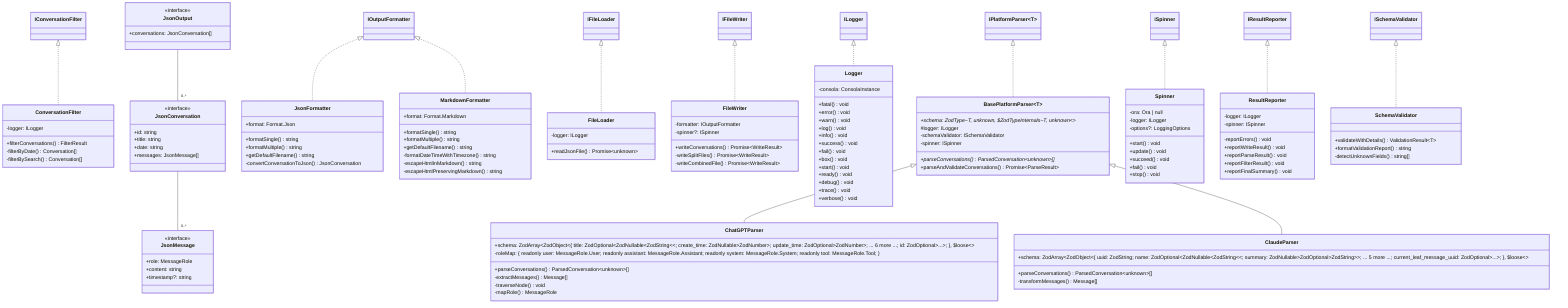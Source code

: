 classDiagram
direction TB

class ConversationFilter{
            -logger: ILogger
            +filterConversations() FilterResult
-filterByDate() Conversation[]
-filterBySearch() Conversation[]
        }
IConversationFilter<|..ConversationFilter
class JsonFormatter{
            +format: Format.Json
            +formatSingle() string
+formatMultiple() string
+getDefaultFilename() string
-convertConversationToJson() JsonConversation
        }
class JsonOutput {
            <<interface>>
            +conversations: JsonConversation[]
            
        }
class JsonConversation {
            <<interface>>
            +id: string
+title: string
+date: string
+messages: JsonMessage[]
            
        }
class JsonMessage {
            <<interface>>
            +role: MessageRole
+content: string
+timestamp?: string
            
        }
IOutputFormatter<|..JsonFormatter
JsonOutput  -- "0..*" JsonConversation
JsonConversation  -- "0..*" JsonMessage
class MarkdownFormatter{
            +format: Format.Markdown
            +formatSingle() string
+formatMultiple() string
+getDefaultFilename() string
-formatDateTimeWithTimezone() string
-escapeHtmlInMarkdown() string
-escapeHtmlPreservingMarkdown() string
        }
IOutputFormatter<|..MarkdownFormatter
class FileLoader{
            -logger: ILogger
            +readJsonFile() Promise~unknown~
        }
IFileLoader<|..FileLoader
class FileWriter{
            -formatter: IOutputFormatter
-spinner?: ISpinner
            +writeConversations() Promise~WriteResult~
-writeSplitFiles() Promise~WriteResult~
-writeCombinedFile() Promise~WriteResult~
        }
IFileWriter<|..FileWriter
class Logger{
            -consola: ConsolaInstance
            +fatal() void
+error() void
+warn() void
+log() void
+info() void
+success() void
+fail() void
+box() void
+start() void
+ready() void
+debug() void
+trace() void
+verbose() void
        }
ILogger<|..Logger
class BasePlatformParser~T~{
            +schema: ZodType~T, unknown, $ZodTypeInternals~T, unknown~~*
#logger: ILogger
-schemaValidator: ISchemaValidator
-spinner: ISpinner
            +parseConversations() ParsedConversation~unknown~[]*
+parseAndValidateConversations() Promise~ParseResult~
        }
IPlatformParser~T~<|..BasePlatformParser~T~
class Spinner{
            -ora: Ora | null
-logger: ILogger
-options?: LoggingOptions
            +start() void
+update() void
+succeed() void
+fail() void
+stop() void
        }
ISpinner<|..Spinner
class ResultReporter{
            -logger: ILogger
-spinner: ISpinner
            -reportErrors() void
+reportWriteResult() void
+reportParseResult() void
+reportFilterResult() void
+reportFinalSummary() void
        }
IResultReporter<|..ResultReporter
class SchemaValidator{
            
            +validateWithDetails() ValidationResult~T~
+formatValidationReport() string
-detectUnknownFields() string[]
        }
ISchemaValidator<|..SchemaValidator
class ChatGPTParser{
            +schema: ZodArray~ZodObject~#123; title: ZodOptional~ZodNullable~ZodString~~; create_time: ZodNullable~ZodNumber~; update_time: ZodOptional~ZodNumber~; ... 6 more ...; id: ZodOptional~...~; #125;, $loose~~
-roleMap: #123; readonly user: MessageRole.User; readonly assistant: MessageRole.Assistant; readonly system: MessageRole.System; readonly tool: MessageRole.Tool; #125;
            +parseConversations() ParsedConversation~unknown~[]
-extractMessages() Message[]
-traverseNode() void
-mapRole() MessageRole
        }
BasePlatformParser~T~<|--ChatGPTParser
class ClaudeParser{
            +schema: ZodArray~ZodObject~#123; uuid: ZodString; name: ZodOptional~ZodNullable~ZodString~~; summary: ZodNullable~ZodOptional~ZodString~~; ... 5 more ...; current_leaf_message_uuid: ZodOptional~...~; #125;, $loose~~
            +parseConversations() ParsedConversation~unknown~[]
-transformMessages() Message[]
        }
BasePlatformParser~T~<|--ClaudeParser